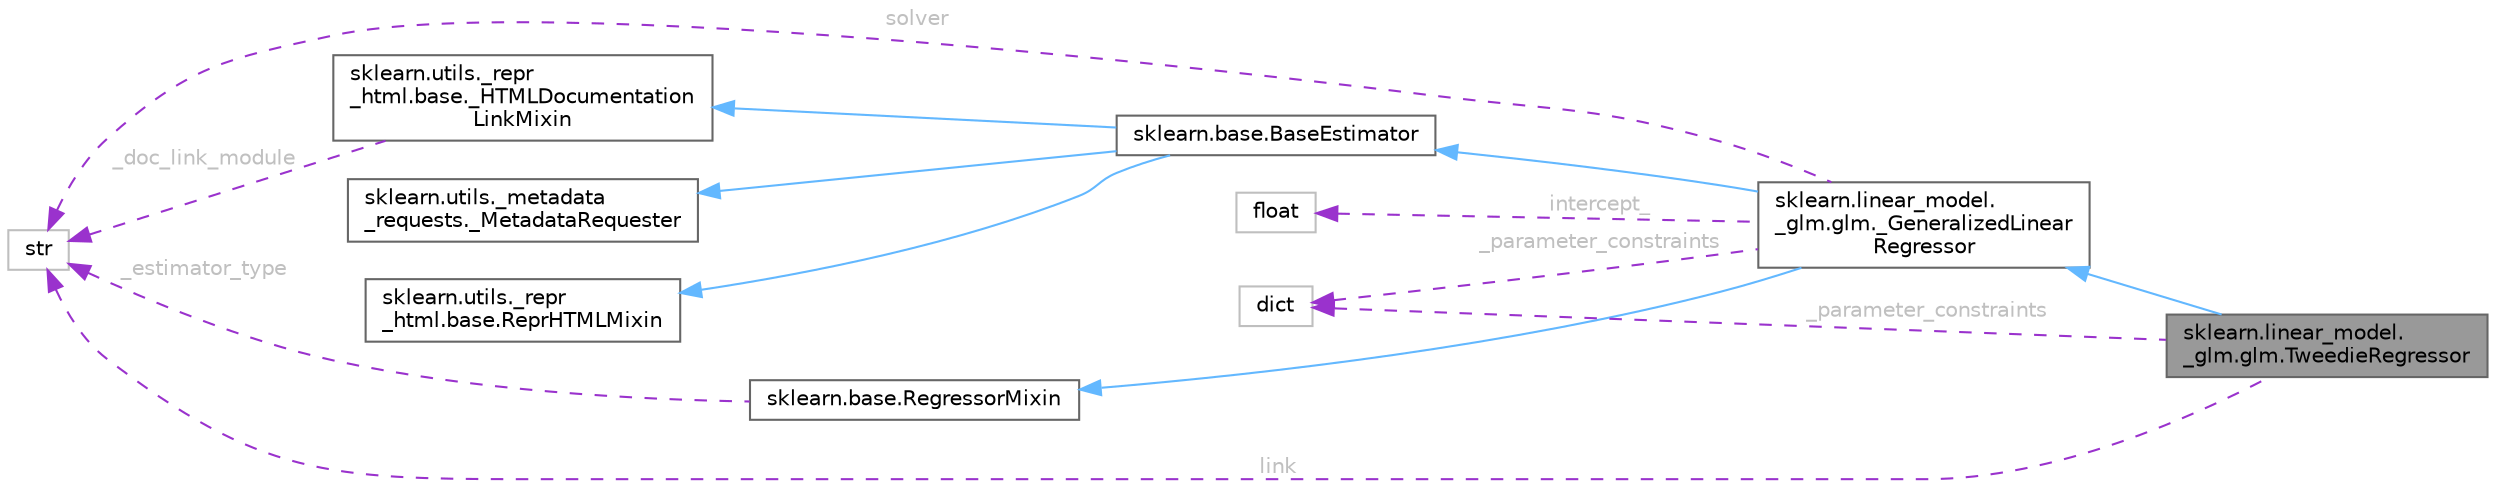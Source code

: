 digraph "sklearn.linear_model._glm.glm.TweedieRegressor"
{
 // LATEX_PDF_SIZE
  bgcolor="transparent";
  edge [fontname=Helvetica,fontsize=10,labelfontname=Helvetica,labelfontsize=10];
  node [fontname=Helvetica,fontsize=10,shape=box,height=0.2,width=0.4];
  rankdir="LR";
  Node1 [id="Node000001",label="sklearn.linear_model.\l_glm.glm.TweedieRegressor",height=0.2,width=0.4,color="gray40", fillcolor="grey60", style="filled", fontcolor="black",tooltip=" "];
  Node2 -> Node1 [id="edge1_Node000001_Node000002",dir="back",color="steelblue1",style="solid",tooltip=" "];
  Node2 [id="Node000002",label="sklearn.linear_model.\l_glm.glm._GeneralizedLinear\lRegressor",height=0.2,width=0.4,color="gray40", fillcolor="white", style="filled",URL="$dc/d47/classsklearn_1_1linear__model_1_1__glm_1_1glm_1_1__GeneralizedLinearRegressor.html",tooltip=" "];
  Node3 -> Node2 [id="edge2_Node000002_Node000003",dir="back",color="steelblue1",style="solid",tooltip=" "];
  Node3 [id="Node000003",label="sklearn.base.RegressorMixin",height=0.2,width=0.4,color="gray40", fillcolor="white", style="filled",URL="$df/d64/classsklearn_1_1base_1_1RegressorMixin.html",tooltip=" "];
  Node4 -> Node3 [id="edge3_Node000003_Node000004",dir="back",color="darkorchid3",style="dashed",tooltip=" ",label=" _estimator_type",fontcolor="grey" ];
  Node4 [id="Node000004",label="str",height=0.2,width=0.4,color="grey75", fillcolor="white", style="filled",tooltip=" "];
  Node5 -> Node2 [id="edge4_Node000002_Node000005",dir="back",color="steelblue1",style="solid",tooltip=" "];
  Node5 [id="Node000005",label="sklearn.base.BaseEstimator",height=0.2,width=0.4,color="gray40", fillcolor="white", style="filled",URL="$d3/d20/classsklearn_1_1base_1_1BaseEstimator.html",tooltip=" "];
  Node6 -> Node5 [id="edge5_Node000005_Node000006",dir="back",color="steelblue1",style="solid",tooltip=" "];
  Node6 [id="Node000006",label="sklearn.utils._repr\l_html.base.ReprHTMLMixin",height=0.2,width=0.4,color="gray40", fillcolor="white", style="filled",URL="$d3/d50/classsklearn_1_1utils_1_1__repr__html_1_1base_1_1ReprHTMLMixin.html",tooltip=" "];
  Node7 -> Node5 [id="edge6_Node000005_Node000007",dir="back",color="steelblue1",style="solid",tooltip=" "];
  Node7 [id="Node000007",label="sklearn.utils._repr\l_html.base._HTMLDocumentation\lLinkMixin",height=0.2,width=0.4,color="gray40", fillcolor="white", style="filled",URL="$d5/d05/classsklearn_1_1utils_1_1__repr__html_1_1base_1_1__HTMLDocumentationLinkMixin.html",tooltip=" "];
  Node4 -> Node7 [id="edge7_Node000007_Node000004",dir="back",color="darkorchid3",style="dashed",tooltip=" ",label=" _doc_link_module",fontcolor="grey" ];
  Node8 -> Node5 [id="edge8_Node000005_Node000008",dir="back",color="steelblue1",style="solid",tooltip=" "];
  Node8 [id="Node000008",label="sklearn.utils._metadata\l_requests._MetadataRequester",height=0.2,width=0.4,color="gray40", fillcolor="white", style="filled",URL="$d6/dfa/classsklearn_1_1utils_1_1__metadata__requests_1_1__MetadataRequester.html",tooltip=" "];
  Node9 -> Node2 [id="edge9_Node000002_Node000009",dir="back",color="darkorchid3",style="dashed",tooltip=" ",label=" _parameter_constraints",fontcolor="grey" ];
  Node9 [id="Node000009",label="dict",height=0.2,width=0.4,color="grey75", fillcolor="white", style="filled",tooltip=" "];
  Node4 -> Node2 [id="edge10_Node000002_Node000004",dir="back",color="darkorchid3",style="dashed",tooltip=" ",label=" solver",fontcolor="grey" ];
  Node10 -> Node2 [id="edge11_Node000002_Node000010",dir="back",color="darkorchid3",style="dashed",tooltip=" ",label=" intercept_",fontcolor="grey" ];
  Node10 [id="Node000010",label="float",height=0.2,width=0.4,color="grey75", fillcolor="white", style="filled",tooltip=" "];
  Node9 -> Node1 [id="edge12_Node000001_Node000009",dir="back",color="darkorchid3",style="dashed",tooltip=" ",label=" _parameter_constraints",fontcolor="grey" ];
  Node4 -> Node1 [id="edge13_Node000001_Node000004",dir="back",color="darkorchid3",style="dashed",tooltip=" ",label=" link",fontcolor="grey" ];
}
